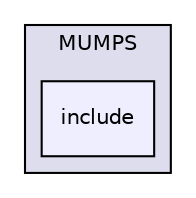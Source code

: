 digraph "data/Ipopt-3.12.8/ThirdParty/Mumps/MUMPS/include" {
  compound=true
  node [ fontsize="10", fontname="Helvetica"];
  edge [ labelfontsize="10", labelfontname="Helvetica"];
  subgraph clusterdir_745be377023f7be33e4a9d0fe7149ef8 {
    graph [ bgcolor="#ddddee", pencolor="black", label="MUMPS" fontname="Helvetica", fontsize="10", URL="dir_745be377023f7be33e4a9d0fe7149ef8.html"]
  dir_41b6eef1cedda6f1a33d868cbd883649 [shape=box, label="include", style="filled", fillcolor="#eeeeff", pencolor="black", URL="dir_41b6eef1cedda6f1a33d868cbd883649.html"];
  }
}
